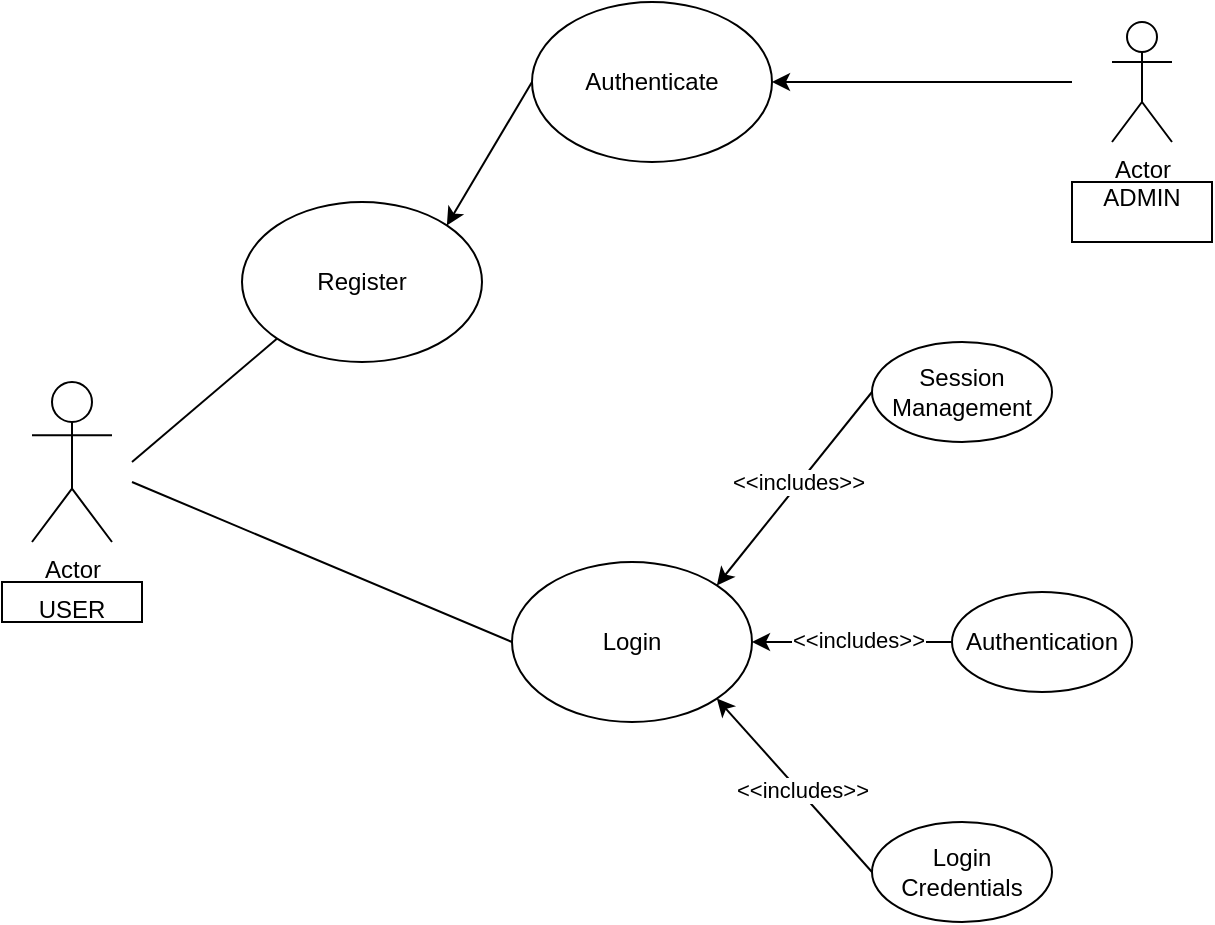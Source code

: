 <mxfile version="25.0.3">
  <diagram name="Page-1" id="yMXycny0_DCxhYgPJzqT">
    <mxGraphModel dx="712" dy="516" grid="1" gridSize="10" guides="1" tooltips="1" connect="1" arrows="1" fold="1" page="1" pageScale="1" pageWidth="850" pageHeight="1100" math="0" shadow="0">
      <root>
        <mxCell id="0" />
        <mxCell id="1" parent="0" />
        <mxCell id="U3VmxpPY0giupfxHcNF3-1" value="Actor" style="shape=umlActor;verticalLabelPosition=bottom;verticalAlign=top;html=1;outlineConnect=0;" vertex="1" parent="1">
          <mxGeometry x="260" y="260" width="40" height="80" as="geometry" />
        </mxCell>
        <mxCell id="U3VmxpPY0giupfxHcNF3-4" value="Register" style="ellipse;whiteSpace=wrap;html=1;" vertex="1" parent="1">
          <mxGeometry x="365" y="170" width="120" height="80" as="geometry" />
        </mxCell>
        <mxCell id="U3VmxpPY0giupfxHcNF3-5" value="Authenticate" style="ellipse;whiteSpace=wrap;html=1;" vertex="1" parent="1">
          <mxGeometry x="510" y="70" width="120" height="80" as="geometry" />
        </mxCell>
        <mxCell id="U3VmxpPY0giupfxHcNF3-6" value="Actor" style="shape=umlActor;verticalLabelPosition=bottom;verticalAlign=top;html=1;outlineConnect=0;" vertex="1" parent="1">
          <mxGeometry x="800" y="80" width="30" height="60" as="geometry" />
        </mxCell>
        <mxCell id="U3VmxpPY0giupfxHcNF3-8" value="" style="endArrow=classic;html=1;rounded=0;entryX=1;entryY=0;entryDx=0;entryDy=0;exitX=0;exitY=0.5;exitDx=0;exitDy=0;" edge="1" parent="1" source="U3VmxpPY0giupfxHcNF3-5" target="U3VmxpPY0giupfxHcNF3-4">
          <mxGeometry width="50" height="50" relative="1" as="geometry">
            <mxPoint x="485" y="210" as="sourcePoint" />
            <mxPoint x="560" y="150" as="targetPoint" />
            <Array as="points" />
          </mxGeometry>
        </mxCell>
        <mxCell id="U3VmxpPY0giupfxHcNF3-10" value="ADMIN&lt;div&gt;&lt;br&gt;&lt;/div&gt;" style="whiteSpace=wrap;html=1;" vertex="1" parent="1">
          <mxGeometry x="780" y="160" width="70" height="30" as="geometry" />
        </mxCell>
        <mxCell id="U3VmxpPY0giupfxHcNF3-11" value="" style="endArrow=classic;html=1;rounded=0;entryX=1;entryY=0.5;entryDx=0;entryDy=0;" edge="1" parent="1" target="U3VmxpPY0giupfxHcNF3-5">
          <mxGeometry width="50" height="50" relative="1" as="geometry">
            <mxPoint x="780" y="110" as="sourcePoint" />
            <mxPoint x="730" y="80" as="targetPoint" />
          </mxGeometry>
        </mxCell>
        <mxCell id="U3VmxpPY0giupfxHcNF3-12" value="" style="endArrow=none;html=1;rounded=0;entryX=0;entryY=1;entryDx=0;entryDy=0;" edge="1" parent="1" target="U3VmxpPY0giupfxHcNF3-4">
          <mxGeometry width="50" height="50" relative="1" as="geometry">
            <mxPoint x="310" y="300" as="sourcePoint" />
            <mxPoint x="360" y="230" as="targetPoint" />
          </mxGeometry>
        </mxCell>
        <mxCell id="U3VmxpPY0giupfxHcNF3-13" value="Login" style="ellipse;whiteSpace=wrap;html=1;" vertex="1" parent="1">
          <mxGeometry x="500" y="350" width="120" height="80" as="geometry" />
        </mxCell>
        <mxCell id="U3VmxpPY0giupfxHcNF3-14" value="" style="endArrow=none;html=1;rounded=0;entryX=0;entryY=0.5;entryDx=0;entryDy=0;" edge="1" parent="1" target="U3VmxpPY0giupfxHcNF3-13">
          <mxGeometry width="50" height="50" relative="1" as="geometry">
            <mxPoint x="310" y="310" as="sourcePoint" />
            <mxPoint x="400" y="340" as="targetPoint" />
          </mxGeometry>
        </mxCell>
        <mxCell id="U3VmxpPY0giupfxHcNF3-15" value="USER&lt;div&gt;&lt;br&gt;&lt;/div&gt;" style="whiteSpace=wrap;html=1;verticalAlign=top;" vertex="1" parent="1">
          <mxGeometry x="245" y="360" width="70" height="20" as="geometry" />
        </mxCell>
        <mxCell id="U3VmxpPY0giupfxHcNF3-17" value="Session Management" style="ellipse;whiteSpace=wrap;html=1;" vertex="1" parent="1">
          <mxGeometry x="680" y="240" width="90" height="50" as="geometry" />
        </mxCell>
        <mxCell id="U3VmxpPY0giupfxHcNF3-18" value="Authentication" style="ellipse;whiteSpace=wrap;html=1;" vertex="1" parent="1">
          <mxGeometry x="720" y="365" width="90" height="50" as="geometry" />
        </mxCell>
        <mxCell id="U3VmxpPY0giupfxHcNF3-19" value="Login Credentials" style="ellipse;whiteSpace=wrap;html=1;" vertex="1" parent="1">
          <mxGeometry x="680" y="480" width="90" height="50" as="geometry" />
        </mxCell>
        <mxCell id="U3VmxpPY0giupfxHcNF3-20" value="" style="endArrow=classic;html=1;rounded=0;exitX=0;exitY=0.5;exitDx=0;exitDy=0;entryX=1;entryY=0;entryDx=0;entryDy=0;" edge="1" parent="1" source="U3VmxpPY0giupfxHcNF3-17" target="U3VmxpPY0giupfxHcNF3-13">
          <mxGeometry relative="1" as="geometry">
            <mxPoint x="660" y="310" as="sourcePoint" />
            <mxPoint x="760" y="310" as="targetPoint" />
          </mxGeometry>
        </mxCell>
        <mxCell id="U3VmxpPY0giupfxHcNF3-22" value="&amp;lt;&amp;lt;includes&amp;gt;&amp;gt;" style="edgeLabel;html=1;align=center;verticalAlign=middle;resizable=0;points=[];" vertex="1" connectable="0" parent="U3VmxpPY0giupfxHcNF3-20">
          <mxGeometry x="-0.06" y="-1" relative="1" as="geometry">
            <mxPoint as="offset" />
          </mxGeometry>
        </mxCell>
        <mxCell id="U3VmxpPY0giupfxHcNF3-23" value="" style="endArrow=classic;html=1;rounded=0;exitX=0;exitY=0.5;exitDx=0;exitDy=0;entryX=1;entryY=0.5;entryDx=0;entryDy=0;" edge="1" parent="1" source="U3VmxpPY0giupfxHcNF3-18" target="U3VmxpPY0giupfxHcNF3-13">
          <mxGeometry relative="1" as="geometry">
            <mxPoint x="698" y="380" as="sourcePoint" />
            <mxPoint x="620" y="477" as="targetPoint" />
          </mxGeometry>
        </mxCell>
        <mxCell id="U3VmxpPY0giupfxHcNF3-24" value="&amp;lt;&amp;lt;includes&amp;gt;&amp;gt;" style="edgeLabel;html=1;align=center;verticalAlign=middle;resizable=0;points=[];" vertex="1" connectable="0" parent="U3VmxpPY0giupfxHcNF3-23">
          <mxGeometry x="-0.06" y="-1" relative="1" as="geometry">
            <mxPoint as="offset" />
          </mxGeometry>
        </mxCell>
        <mxCell id="U3VmxpPY0giupfxHcNF3-25" value="" style="endArrow=classic;html=1;rounded=0;exitX=0;exitY=0.5;exitDx=0;exitDy=0;entryX=1;entryY=1;entryDx=0;entryDy=0;" edge="1" parent="1" source="U3VmxpPY0giupfxHcNF3-19" target="U3VmxpPY0giupfxHcNF3-13">
          <mxGeometry relative="1" as="geometry">
            <mxPoint x="648" y="480" as="sourcePoint" />
            <mxPoint x="570" y="577" as="targetPoint" />
          </mxGeometry>
        </mxCell>
        <mxCell id="U3VmxpPY0giupfxHcNF3-26" value="&amp;lt;&amp;lt;includes&amp;gt;&amp;gt;" style="edgeLabel;html=1;align=center;verticalAlign=middle;resizable=0;points=[];" vertex="1" connectable="0" parent="U3VmxpPY0giupfxHcNF3-25">
          <mxGeometry x="-0.06" y="-1" relative="1" as="geometry">
            <mxPoint as="offset" />
          </mxGeometry>
        </mxCell>
      </root>
    </mxGraphModel>
  </diagram>
</mxfile>
